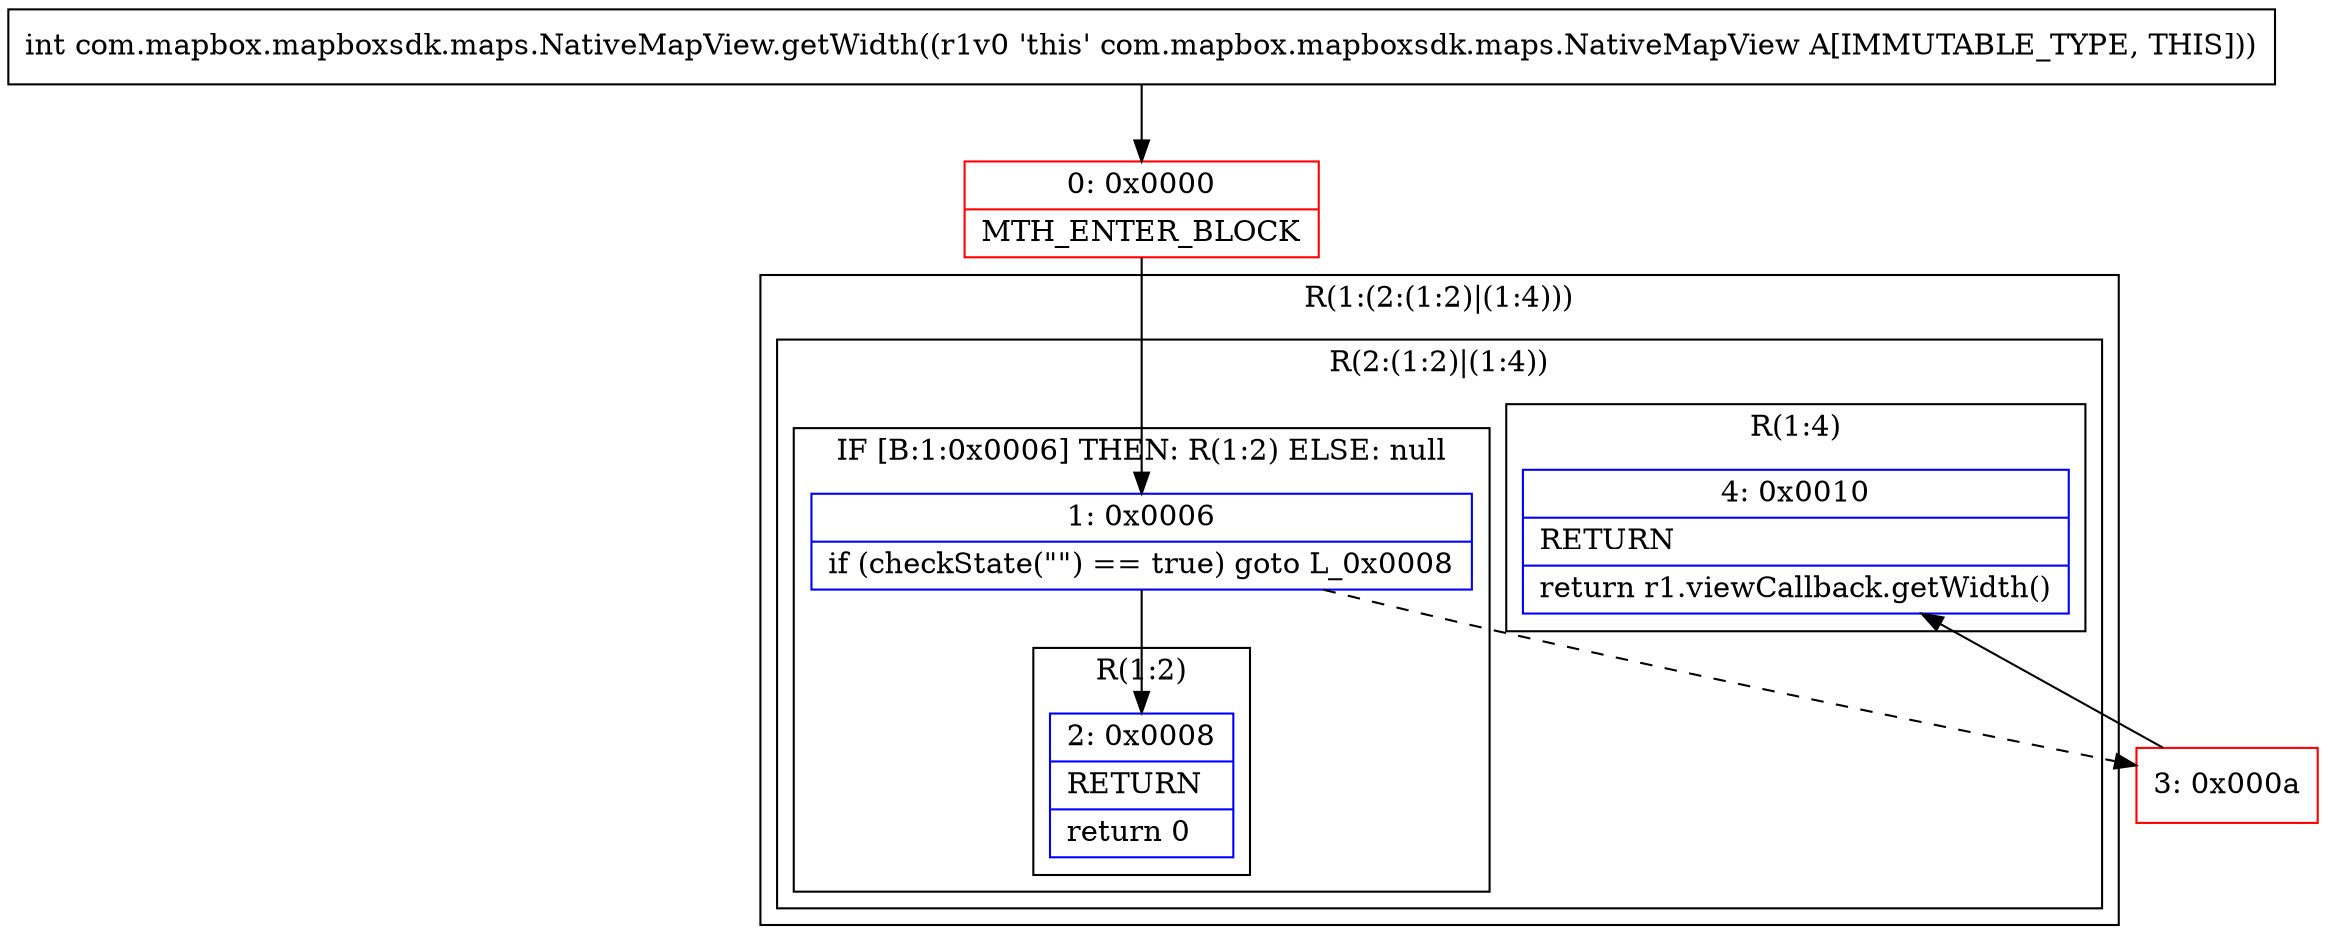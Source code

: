 digraph "CFG forcom.mapbox.mapboxsdk.maps.NativeMapView.getWidth()I" {
subgraph cluster_Region_613106597 {
label = "R(1:(2:(1:2)|(1:4)))";
node [shape=record,color=blue];
subgraph cluster_Region_458815676 {
label = "R(2:(1:2)|(1:4))";
node [shape=record,color=blue];
subgraph cluster_IfRegion_1185319517 {
label = "IF [B:1:0x0006] THEN: R(1:2) ELSE: null";
node [shape=record,color=blue];
Node_1 [shape=record,label="{1\:\ 0x0006|if (checkState(\"\") == true) goto L_0x0008\l}"];
subgraph cluster_Region_1213723598 {
label = "R(1:2)";
node [shape=record,color=blue];
Node_2 [shape=record,label="{2\:\ 0x0008|RETURN\l|return 0\l}"];
}
}
subgraph cluster_Region_918488842 {
label = "R(1:4)";
node [shape=record,color=blue];
Node_4 [shape=record,label="{4\:\ 0x0010|RETURN\l|return r1.viewCallback.getWidth()\l}"];
}
}
}
Node_0 [shape=record,color=red,label="{0\:\ 0x0000|MTH_ENTER_BLOCK\l}"];
Node_3 [shape=record,color=red,label="{3\:\ 0x000a}"];
MethodNode[shape=record,label="{int com.mapbox.mapboxsdk.maps.NativeMapView.getWidth((r1v0 'this' com.mapbox.mapboxsdk.maps.NativeMapView A[IMMUTABLE_TYPE, THIS])) }"];
MethodNode -> Node_0;
Node_1 -> Node_2;
Node_1 -> Node_3[style=dashed];
Node_0 -> Node_1;
Node_3 -> Node_4;
}

